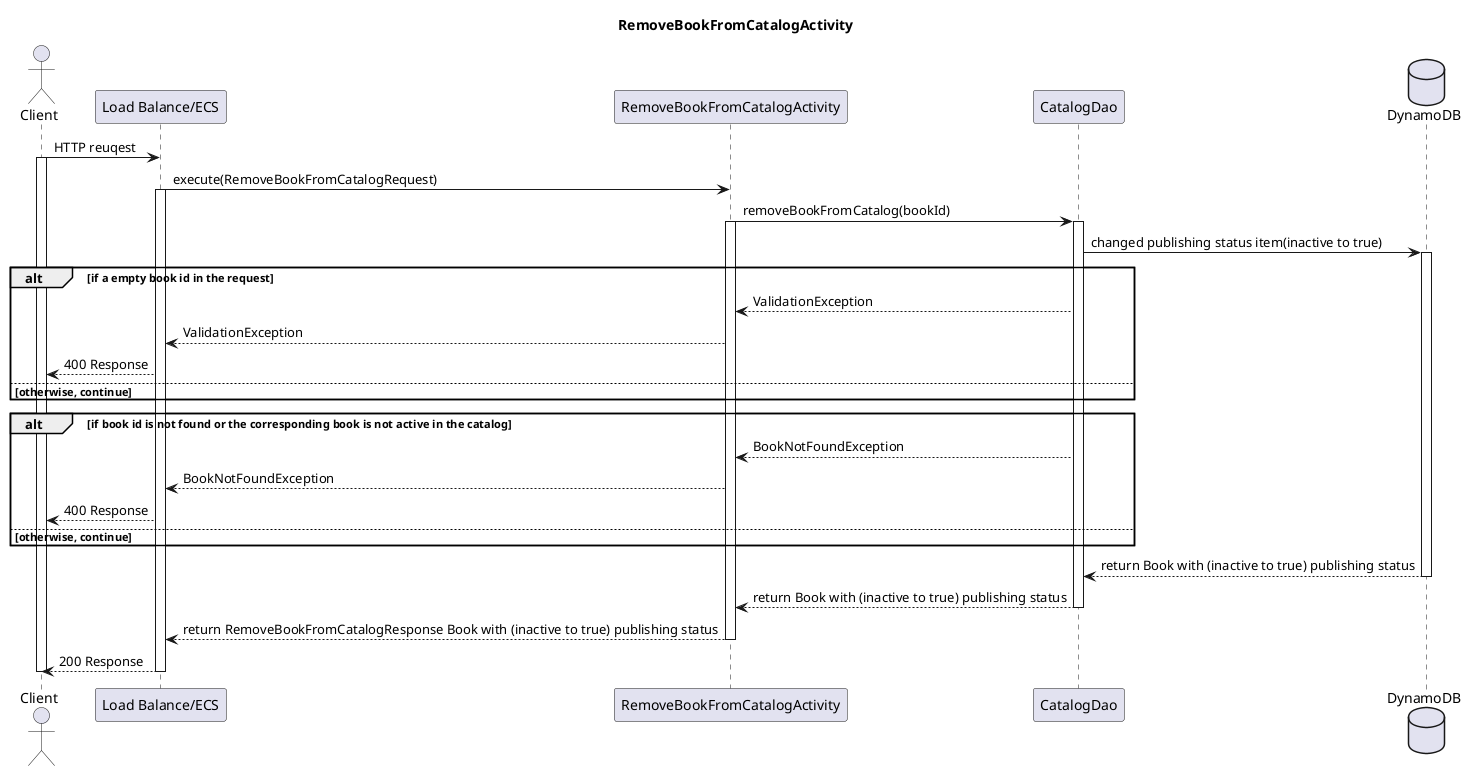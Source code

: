 
@startuml
title RemoveBookFromCatalogActivity

actor Client
participant "Load Balance/ECS"
participant RemoveBookFromCatalogActivity
participant CatalogDao


database DynamoDB

Client -> "Load Balance/ECS" : HTTP reuqest
activate Client
"Load Balance/ECS" -> RemoveBookFromCatalogActivity : execute(RemoveBookFromCatalogRequest)
activate "Load Balance/ECS"

RemoveBookFromCatalogActivity -> CatalogDao : removeBookFromCatalog(bookId)
activate RemoveBookFromCatalogActivity
activate CatalogDao
CatalogDao -> DynamoDB : changed publishing status item(inactive to true)
activate DynamoDB

alt if a empty book id in the request

    RemoveBookFromCatalogActivity <-- CatalogDao : ValidationException
    "Load Balance/ECS" <-- RemoveBookFromCatalogActivity : ValidationException
    Client <-- "Load Balance/ECS" : 400 Response
else otherwise, continue
end

alt if book id is not found or the corresponding book is not active in the catalog

    RemoveBookFromCatalogActivity <-- CatalogDao : BookNotFoundException
    "Load Balance/ECS" <-- RemoveBookFromCatalogActivity : BookNotFoundException
    Client <-- "Load Balance/ECS" : 400 Response
else otherwise, continue
end

CatalogDao <-- DynamoDB : return Book with (inactive to true) publishing status
deactivate DynamoDB
CatalogDao --> RemoveBookFromCatalogActivity : return Book with (inactive to true) publishing status
deactivate CatalogDao
RemoveBookFromCatalogActivity --> "Load Balance/ECS": return RemoveBookFromCatalogResponse Book with (inactive to true) publishing status
deactivate RemoveBookFromCatalogActivity
"Load Balance/ECS" --> Client : 200 Response
deactivate "Load Balance/ECS"
deactivate Client

@enduml
